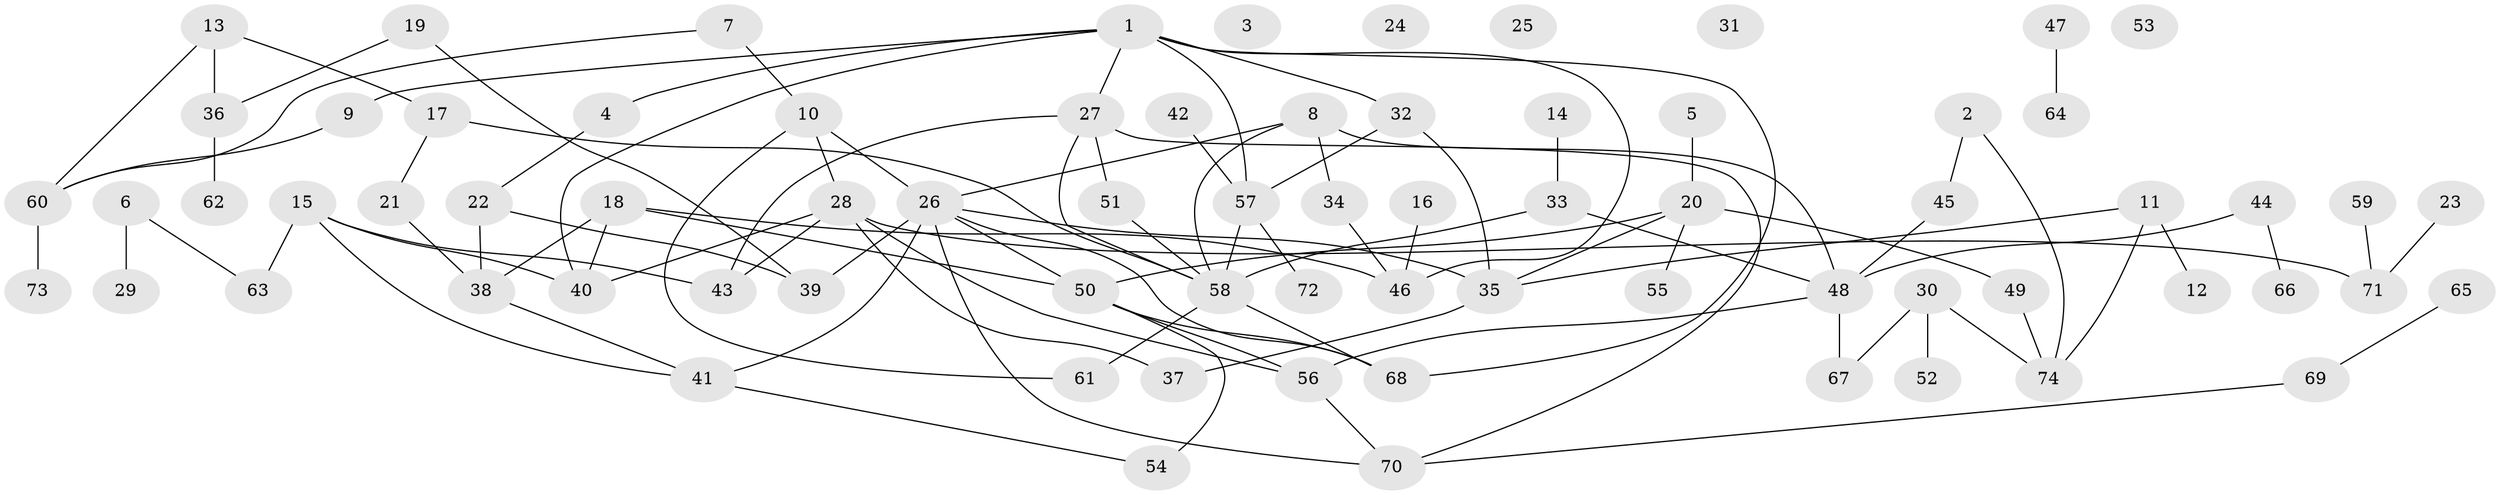 // coarse degree distribution, {13: 0.02564102564102564, 6: 0.05128205128205128, 15: 0.02564102564102564, 4: 0.15384615384615385, 2: 0.2564102564102564, 3: 0.15384615384615385, 1: 0.28205128205128205, 5: 0.02564102564102564, 8: 0.02564102564102564}
// Generated by graph-tools (version 1.1) at 2025/48/03/04/25 22:48:32]
// undirected, 74 vertices, 100 edges
graph export_dot {
  node [color=gray90,style=filled];
  1;
  2;
  3;
  4;
  5;
  6;
  7;
  8;
  9;
  10;
  11;
  12;
  13;
  14;
  15;
  16;
  17;
  18;
  19;
  20;
  21;
  22;
  23;
  24;
  25;
  26;
  27;
  28;
  29;
  30;
  31;
  32;
  33;
  34;
  35;
  36;
  37;
  38;
  39;
  40;
  41;
  42;
  43;
  44;
  45;
  46;
  47;
  48;
  49;
  50;
  51;
  52;
  53;
  54;
  55;
  56;
  57;
  58;
  59;
  60;
  61;
  62;
  63;
  64;
  65;
  66;
  67;
  68;
  69;
  70;
  71;
  72;
  73;
  74;
  1 -- 4;
  1 -- 9;
  1 -- 27;
  1 -- 32;
  1 -- 40;
  1 -- 46;
  1 -- 57;
  1 -- 68;
  2 -- 45;
  2 -- 74;
  4 -- 22;
  5 -- 20;
  6 -- 29;
  6 -- 63;
  7 -- 10;
  7 -- 60;
  8 -- 26;
  8 -- 34;
  8 -- 48;
  8 -- 58;
  9 -- 60;
  10 -- 26;
  10 -- 28;
  10 -- 61;
  11 -- 12;
  11 -- 35;
  11 -- 74;
  13 -- 17;
  13 -- 36;
  13 -- 60;
  14 -- 33;
  15 -- 40;
  15 -- 41;
  15 -- 43;
  15 -- 63;
  16 -- 46;
  17 -- 21;
  17 -- 58;
  18 -- 38;
  18 -- 40;
  18 -- 46;
  18 -- 50;
  19 -- 36;
  19 -- 39;
  20 -- 35;
  20 -- 49;
  20 -- 50;
  20 -- 55;
  21 -- 38;
  22 -- 38;
  22 -- 39;
  23 -- 71;
  26 -- 35;
  26 -- 39;
  26 -- 41;
  26 -- 50;
  26 -- 68;
  26 -- 70;
  27 -- 43;
  27 -- 51;
  27 -- 58;
  27 -- 70;
  28 -- 37;
  28 -- 40;
  28 -- 43;
  28 -- 56;
  28 -- 71;
  30 -- 52;
  30 -- 67;
  30 -- 74;
  32 -- 35;
  32 -- 57;
  33 -- 48;
  33 -- 58;
  34 -- 46;
  35 -- 37;
  36 -- 62;
  38 -- 41;
  41 -- 54;
  42 -- 57;
  44 -- 48;
  44 -- 66;
  45 -- 48;
  47 -- 64;
  48 -- 56;
  48 -- 67;
  49 -- 74;
  50 -- 54;
  50 -- 56;
  50 -- 68;
  51 -- 58;
  56 -- 70;
  57 -- 58;
  57 -- 72;
  58 -- 61;
  58 -- 68;
  59 -- 71;
  60 -- 73;
  65 -- 69;
  69 -- 70;
}
